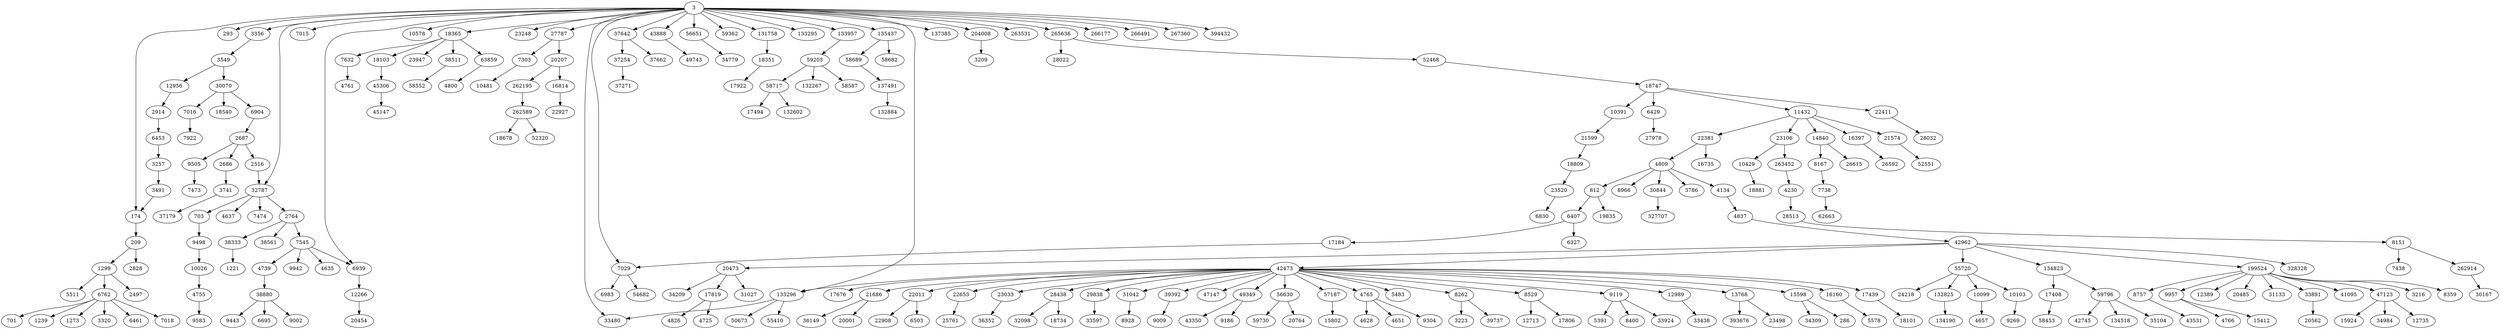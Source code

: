 digraph {
  // Node definitions.
  3;
  174;
  209;
  286;
  293;
  701;
  703;
  812;
  1221;
  1239;
  1273;
  1299;
  2497;
  2516;
  2686;
  2687;
  2764;
  2828;
  2914;
  3209;
  3216;
  3223;
  3257;
  3320;
  3356;
  3491;
  3549;
  3741;
  3786;
  4134;
  4230;
  4628;
  4635;
  4637;
  4651;
  4657;
  4725;
  4739;
  4755;
  4761;
  4765;
  4766;
  4800;
  4809;
  4826;
  4837;
  5391;
  5483;
  5511;
  5578;
  6327;
  6407;
  6429;
  6453;
  6461;
  6503;
  6695;
  6762;
  6830;
  6904;
  6939;
  6983;
  7015;
  7016;
  7018;
  7029;
  7303;
  7438;
  7473;
  7474;
  7545;
  7632;
  7738;
  7922;
  8151;
  8167;
  8262;
  8359;
  8400;
  8529;
  8757;
  8928;
  8966;
  9002;
  9009;
  9119;
  9186;
  9269;
  9304;
  9443;
  9498;
  9505;
  9583;
  9942;
  9957;
  10026;
  10099;
  10103;
  10391;
  10429;
  10481;
  10578;
  11432;
  12266;
  12389;
  12713;
  12735;
  12956;
  12989;
  13768;
  14840;
  15412;
  15598;
  15802;
  15924;
  16160;
  16397;
  16735;
  16814;
  17184;
  17408;
  17439;
  17494;
  17676;
  17806;
  17819;
  17922;
  18101;
  18103;
  18351;
  18365;
  18540;
  18678;
  18734;
  18747;
  18809;
  18881;
  19835;
  20001;
  20207;
  20454;
  20473;
  20485;
  20562;
  20764;
  21574;
  21599;
  21686;
  22011;
  22381;
  22411;
  22653;
  22908;
  22927;
  23033;
  23106;
  23248;
  23498;
  23520;
  23947;
  24218;
  25761;
  26592;
  26615;
  27787;
  27978;
  28022;
  28032;
  28438;
  28513;
  29838;
  30070;
  30167;
  30844;
  31027;
  31042;
  31133;
  32098;
  32787;
  33438;
  33480;
  33597;
  33891;
  33924;
  34209;
  34309;
  34779;
  34984;
  35104;
  36149;
  36352;
  37179;
  37254;
  37271;
  37642;
  37662;
  38333;
  38511;
  38561;
  38880;
  39392;
  39737;
  41095;
  42473;
  42745;
  42962;
  43350;
  43531;
  43888;
  45147;
  45306;
  47123;
  47147;
  49349;
  49743;
  50673;
  52320;
  52468;
  52551;
  54682;
  55410;
  55720;
  56630;
  56651;
  57187;
  58453;
  58552;
  58587;
  58682;
  58689;
  58717;
  59203;
  59362;
  59730;
  59796;
  62663;
  63859;
  131758;
  132267;
  132602;
  132825;
  132884;
  133295;
  133296;
  133957;
  134190;
  134518;
  134823;
  135437;
  137385;
  137491;
  199524;
  204008;
  262195;
  262589;
  262914;
  263452;
  263531;
  265636;
  266177;
  266491;
  267360;
  327707;
  328328;
  393676;
  394432;

  // Edge definitions.
  3 -> 174;
  3 -> 293;
  3 -> 3356;
  3 -> 6939;
  3 -> 7015;
  3 -> 7029;
  3 -> 10578;
  3 -> 18365;
  3 -> 23248;
  3 -> 27787;
  3 -> 32787;
  3 -> 33480;
  3 -> 37642;
  3 -> 43888;
  3 -> 56651;
  3 -> 59362;
  3 -> 131758;
  3 -> 133295;
  3 -> 133296;
  3 -> 133957;
  3 -> 135437;
  3 -> 137385;
  3 -> 204008;
  3 -> 263531;
  3 -> 265636;
  3 -> 266177;
  3 -> 266491;
  3 -> 267360;
  3 -> 394432;
  174 -> 209;
  209 -> 1299;
  209 -> 2828;
  703 -> 9498;
  812 -> 6407;
  812 -> 19835;
  1299 -> 2497;
  1299 -> 5511;
  1299 -> 6762;
  2516 -> 32787;
  2686 -> 3741;
  2687 -> 2516;
  2687 -> 2686;
  2687 -> 9505;
  2764 -> 7545;
  2764 -> 38333;
  2764 -> 38561;
  2914 -> 6453;
  3257 -> 3491;
  3356 -> 3549;
  3491 -> 174;
  3549 -> 12956;
  3549 -> 30070;
  3741 -> 37179;
  4134 -> 4837;
  4230 -> 28513;
  4739 -> 38880;
  4755 -> 9583;
  4765 -> 4628;
  4765 -> 4651;
  4765 -> 9304;
  4809 -> 812;
  4809 -> 3786;
  4809 -> 4134;
  4809 -> 8966;
  4809 -> 30844;
  4837 -> 42962;
  6407 -> 6327;
  6407 -> 17184;
  6429 -> 27978;
  6453 -> 3257;
  6762 -> 701;
  6762 -> 1239;
  6762 -> 1273;
  6762 -> 3320;
  6762 -> 6461;
  6762 -> 7018;
  6904 -> 2687;
  6939 -> 12266;
  7016 -> 7922;
  7029 -> 6983;
  7029 -> 54682;
  7303 -> 10481;
  7545 -> 4635;
  7545 -> 4739;
  7545 -> 6939;
  7545 -> 9942;
  7632 -> 4761;
  7738 -> 62663;
  8151 -> 7438;
  8151 -> 262914;
  8167 -> 7738;
  8262 -> 3223;
  8262 -> 39737;
  8529 -> 12713;
  8529 -> 17806;
  8757 -> 43531;
  9119 -> 5391;
  9119 -> 8400;
  9119 -> 33924;
  9498 -> 10026;
  9505 -> 7473;
  9957 -> 4766;
  9957 -> 15412;
  10026 -> 4755;
  10099 -> 4657;
  10103 -> 9269;
  10391 -> 21599;
  10429 -> 18881;
  11432 -> 14840;
  11432 -> 16397;
  11432 -> 21574;
  11432 -> 22381;
  11432 -> 23106;
  12266 -> 20454;
  12956 -> 2914;
  12989 -> 33438;
  13768 -> 23498;
  13768 -> 393676;
  14840 -> 8167;
  14840 -> 26615;
  15598 -> 286;
  15598 -> 34309;
  16160 -> 5578;
  16397 -> 26592;
  16814 -> 22927;
  17184 -> 7029;
  17408 -> 58453;
  17439 -> 18101;
  17819 -> 4725;
  17819 -> 4826;
  18103 -> 45306;
  18351 -> 17922;
  18365 -> 7632;
  18365 -> 18103;
  18365 -> 23947;
  18365 -> 38511;
  18365 -> 63859;
  18747 -> 6429;
  18747 -> 10391;
  18747 -> 11432;
  18747 -> 22411;
  18809 -> 23520;
  20207 -> 16814;
  20207 -> 262195;
  20473 -> 17819;
  20473 -> 31027;
  20473 -> 34209;
  21574 -> 52551;
  21599 -> 18809;
  21686 -> 20001;
  21686 -> 36149;
  22011 -> 6503;
  22011 -> 22908;
  22381 -> 4809;
  22381 -> 16735;
  22411 -> 28032;
  22653 -> 25761;
  23033 -> 36352;
  23106 -> 10429;
  23106 -> 263452;
  23520 -> 6830;
  27787 -> 7303;
  27787 -> 20207;
  28438 -> 18734;
  28438 -> 32098;
  28513 -> 8151;
  29838 -> 33597;
  30070 -> 6904;
  30070 -> 7016;
  30070 -> 18540;
  30844 -> 327707;
  31042 -> 8928;
  32787 -> 703;
  32787 -> 2764;
  32787 -> 4637;
  32787 -> 7474;
  33891 -> 20562;
  37254 -> 37271;
  37642 -> 37254;
  37642 -> 37662;
  38333 -> 1221;
  38511 -> 58552;
  38880 -> 6695;
  38880 -> 9002;
  38880 -> 9443;
  39392 -> 9009;
  42473 -> 4765;
  42473 -> 5483;
  42473 -> 8262;
  42473 -> 8529;
  42473 -> 9119;
  42473 -> 12989;
  42473 -> 13768;
  42473 -> 15598;
  42473 -> 16160;
  42473 -> 17439;
  42473 -> 17676;
  42473 -> 21686;
  42473 -> 22011;
  42473 -> 22653;
  42473 -> 23033;
  42473 -> 28438;
  42473 -> 29838;
  42473 -> 31042;
  42473 -> 39392;
  42473 -> 47147;
  42473 -> 49349;
  42473 -> 56630;
  42473 -> 57187;
  42473 -> 133296;
  42962 -> 20473;
  42962 -> 42473;
  42962 -> 55720;
  42962 -> 134823;
  42962 -> 199524;
  42962 -> 328328;
  43888 -> 49743;
  45306 -> 45147;
  47123 -> 12735;
  47123 -> 15924;
  47123 -> 34984;
  49349 -> 9186;
  49349 -> 43350;
  52468 -> 18747;
  55720 -> 10099;
  55720 -> 10103;
  55720 -> 24218;
  55720 -> 132825;
  56630 -> 20764;
  56630 -> 59730;
  56651 -> 34779;
  57187 -> 15802;
  58689 -> 137491;
  58717 -> 17494;
  58717 -> 132602;
  59203 -> 58587;
  59203 -> 58717;
  59203 -> 132267;
  59796 -> 35104;
  59796 -> 42745;
  59796 -> 134518;
  63859 -> 4800;
  131758 -> 18351;
  132825 -> 134190;
  133296 -> 33480;
  133296 -> 50673;
  133296 -> 55410;
  133957 -> 59203;
  134823 -> 17408;
  134823 -> 59796;
  135437 -> 58682;
  135437 -> 58689;
  137491 -> 132884;
  199524 -> 3216;
  199524 -> 8359;
  199524 -> 8757;
  199524 -> 9957;
  199524 -> 12389;
  199524 -> 20485;
  199524 -> 31133;
  199524 -> 33891;
  199524 -> 41095;
  199524 -> 47123;
  204008 -> 3209;
  262195 -> 262589;
  262589 -> 18678;
  262589 -> 52320;
  262914 -> 30167;
  263452 -> 4230;
  265636 -> 28022;
  265636 -> 52468;
}